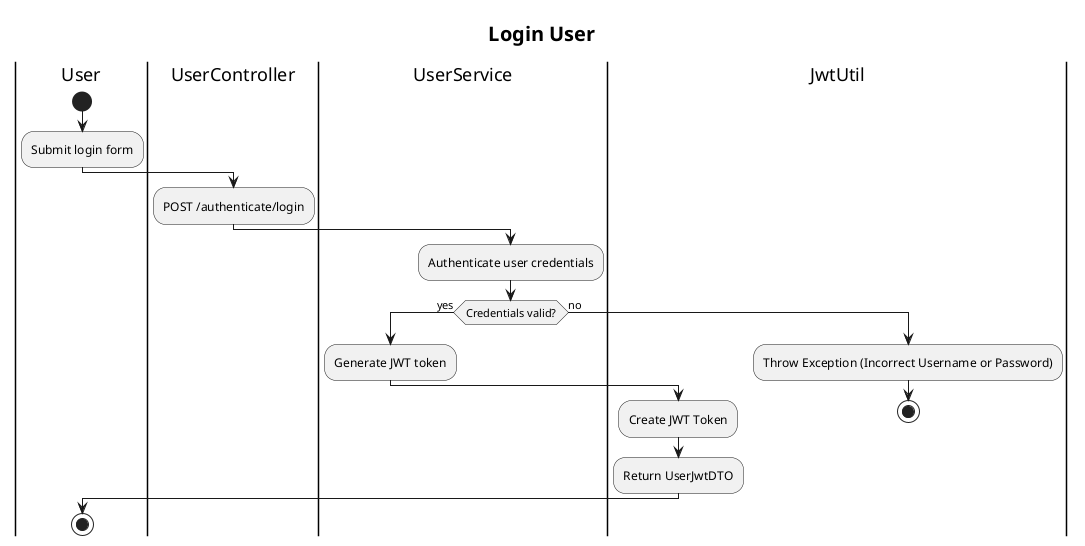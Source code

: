 @startuml
title <size:20>Login User</size>
|User|
start
:Submit login form;

|UserController|
:POST /authenticate/login;

|UserService|
:Authenticate user credentials;

if (Credentials valid?) then (yes)
    :Generate JWT token;
    |JwtUtil|
    :Create JWT Token;
    :Return UserJwtDTO;
else (no)
    :Throw Exception (Incorrect Username or Password);
    stop
endif

|User|
stop
@enduml
